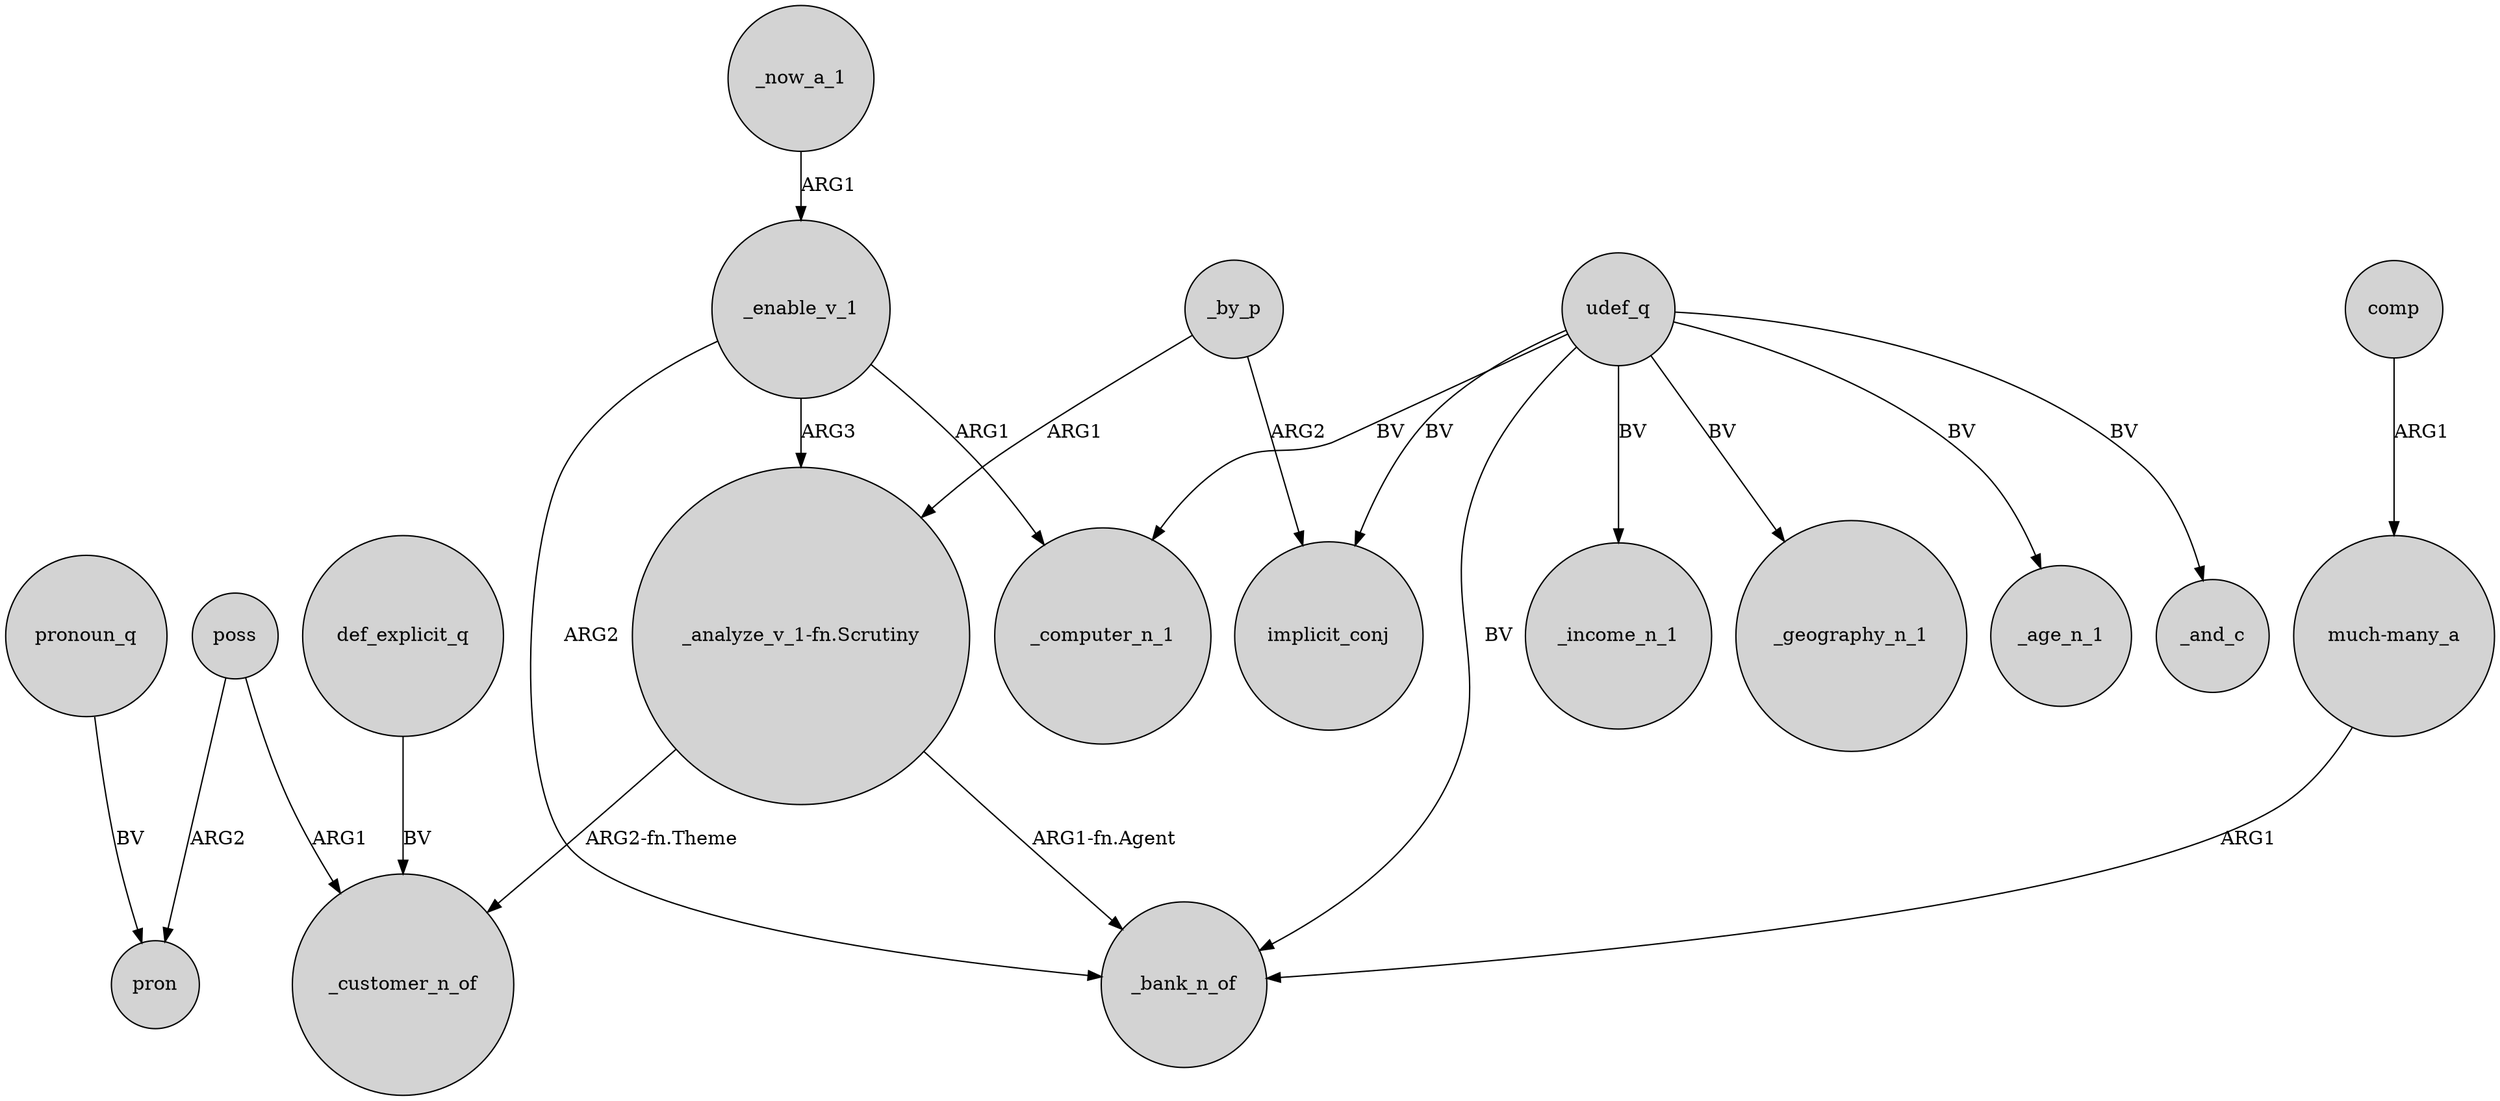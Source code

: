 digraph {
	node [shape=circle style=filled]
	"_analyze_v_1-fn.Scrutiny" -> _customer_n_of [label="ARG2-fn.Theme"]
	poss -> pron [label=ARG2]
	_by_p -> implicit_conj [label=ARG2]
	def_explicit_q -> _customer_n_of [label=BV]
	_enable_v_1 -> _bank_n_of [label=ARG2]
	udef_q -> implicit_conj [label=BV]
	udef_q -> _computer_n_1 [label=BV]
	udef_q -> _geography_n_1 [label=BV]
	pronoun_q -> pron [label=BV]
	"_analyze_v_1-fn.Scrutiny" -> _bank_n_of [label="ARG1-fn.Agent"]
	comp -> "much-many_a" [label=ARG1]
	_enable_v_1 -> "_analyze_v_1-fn.Scrutiny" [label=ARG3]
	poss -> _customer_n_of [label=ARG1]
	udef_q -> _age_n_1 [label=BV]
	_by_p -> "_analyze_v_1-fn.Scrutiny" [label=ARG1]
	_enable_v_1 -> _computer_n_1 [label=ARG1]
	"much-many_a" -> _bank_n_of [label=ARG1]
	_now_a_1 -> _enable_v_1 [label=ARG1]
	udef_q -> _and_c [label=BV]
	udef_q -> _bank_n_of [label=BV]
	udef_q -> _income_n_1 [label=BV]
}
